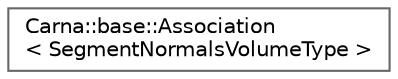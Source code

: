 digraph "Graphical Class Hierarchy"
{
 // LATEX_PDF_SIZE
  bgcolor="transparent";
  edge [fontname=Helvetica,fontsize=10,labelfontname=Helvetica,labelfontsize=10];
  node [fontname=Helvetica,fontsize=10,shape=box,height=0.2,width=0.4];
  rankdir="LR";
  Node0 [id="Node000000",label="Carna::base::Association\l\< SegmentNormalsVolumeType \>",height=0.2,width=0.4,color="grey40", fillcolor="white", style="filled",URL="$classCarna_1_1base_1_1Association.html",tooltip=" "];
}

